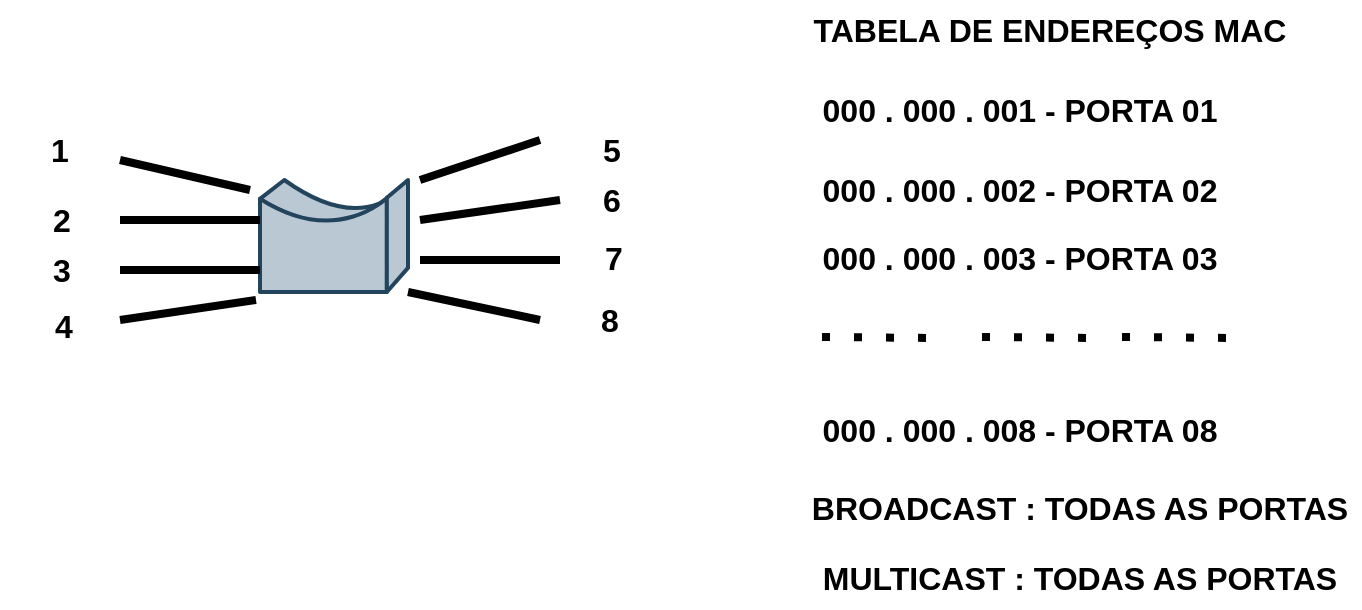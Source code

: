 <mxfile version="22.1.16" type="device">
  <diagram name="Página-1" id="Dk4c0fEfs0IA9ifrQuwE">
    <mxGraphModel dx="1194" dy="716" grid="1" gridSize="10" guides="1" tooltips="1" connect="1" arrows="1" fold="1" page="1" pageScale="1" pageWidth="827" pageHeight="1169" math="0" shadow="0">
      <root>
        <mxCell id="0" />
        <mxCell id="1" parent="0" />
        <mxCell id="o4Y73pE1BpLqy18uyFmv-7" value="" style="shape=mxgraph.cisco.misc.bridge;html=1;pointerEvents=1;dashed=0;strokeWidth=2;verticalLabelPosition=bottom;verticalAlign=top;align=center;outlineConnect=0;fillColor=#bac8d3;strokeColor=#23445d;" vertex="1" parent="1">
          <mxGeometry x="130" y="220" width="74" height="56" as="geometry" />
        </mxCell>
        <mxCell id="o4Y73pE1BpLqy18uyFmv-47" value="" style="endArrow=none;html=1;rounded=0;strokeWidth=4;" edge="1" parent="1">
          <mxGeometry width="50" height="50" relative="1" as="geometry">
            <mxPoint x="210" y="220" as="sourcePoint" />
            <mxPoint x="270" y="200" as="targetPoint" />
          </mxGeometry>
        </mxCell>
        <mxCell id="o4Y73pE1BpLqy18uyFmv-48" value="" style="endArrow=none;html=1;rounded=0;strokeWidth=4;" edge="1" parent="1">
          <mxGeometry width="50" height="50" relative="1" as="geometry">
            <mxPoint x="210" y="240" as="sourcePoint" />
            <mxPoint x="280" y="230" as="targetPoint" />
          </mxGeometry>
        </mxCell>
        <mxCell id="o4Y73pE1BpLqy18uyFmv-49" value="" style="endArrow=none;html=1;rounded=0;strokeWidth=4;" edge="1" parent="1">
          <mxGeometry width="50" height="50" relative="1" as="geometry">
            <mxPoint x="210" y="260" as="sourcePoint" />
            <mxPoint x="280" y="260" as="targetPoint" />
          </mxGeometry>
        </mxCell>
        <mxCell id="o4Y73pE1BpLqy18uyFmv-50" value="" style="endArrow=none;html=1;rounded=0;strokeWidth=4;" edge="1" parent="1">
          <mxGeometry width="50" height="50" relative="1" as="geometry">
            <mxPoint x="204" y="276" as="sourcePoint" />
            <mxPoint x="270" y="290" as="targetPoint" />
          </mxGeometry>
        </mxCell>
        <mxCell id="o4Y73pE1BpLqy18uyFmv-51" value="" style="endArrow=none;html=1;rounded=0;strokeWidth=4;" edge="1" parent="1">
          <mxGeometry width="50" height="50" relative="1" as="geometry">
            <mxPoint x="60" y="210" as="sourcePoint" />
            <mxPoint x="125" y="225" as="targetPoint" />
          </mxGeometry>
        </mxCell>
        <mxCell id="o4Y73pE1BpLqy18uyFmv-52" value="" style="endArrow=none;html=1;rounded=0;strokeWidth=4;" edge="1" parent="1">
          <mxGeometry width="50" height="50" relative="1" as="geometry">
            <mxPoint x="60" y="240" as="sourcePoint" />
            <mxPoint x="130" y="240" as="targetPoint" />
          </mxGeometry>
        </mxCell>
        <mxCell id="o4Y73pE1BpLqy18uyFmv-53" value="" style="endArrow=none;html=1;rounded=0;strokeWidth=4;" edge="1" parent="1">
          <mxGeometry width="50" height="50" relative="1" as="geometry">
            <mxPoint x="60" y="265" as="sourcePoint" />
            <mxPoint x="130" y="265" as="targetPoint" />
          </mxGeometry>
        </mxCell>
        <mxCell id="o4Y73pE1BpLqy18uyFmv-54" value="" style="endArrow=none;html=1;rounded=0;strokeWidth=4;" edge="1" parent="1">
          <mxGeometry width="50" height="50" relative="1" as="geometry">
            <mxPoint x="60" y="290" as="sourcePoint" />
            <mxPoint x="128" y="280" as="targetPoint" />
          </mxGeometry>
        </mxCell>
        <mxCell id="o4Y73pE1BpLqy18uyFmv-55" value="1" style="text;html=1;strokeColor=none;fillColor=none;align=center;verticalAlign=middle;whiteSpace=wrap;rounded=0;fontSize=16;fontStyle=1" vertex="1" parent="1">
          <mxGeometry y="190" width="60" height="30" as="geometry" />
        </mxCell>
        <mxCell id="o4Y73pE1BpLqy18uyFmv-56" value="2" style="text;html=1;strokeColor=none;fillColor=none;align=center;verticalAlign=middle;whiteSpace=wrap;rounded=0;fontSize=16;fontStyle=1" vertex="1" parent="1">
          <mxGeometry x="1" y="225" width="60" height="30" as="geometry" />
        </mxCell>
        <mxCell id="o4Y73pE1BpLqy18uyFmv-57" value="3" style="text;html=1;strokeColor=none;fillColor=none;align=center;verticalAlign=middle;whiteSpace=wrap;rounded=0;fontSize=16;fontStyle=1" vertex="1" parent="1">
          <mxGeometry x="1" y="250" width="60" height="30" as="geometry" />
        </mxCell>
        <mxCell id="o4Y73pE1BpLqy18uyFmv-58" value="4" style="text;html=1;strokeColor=none;fillColor=none;align=center;verticalAlign=middle;whiteSpace=wrap;rounded=0;fontSize=16;fontStyle=1" vertex="1" parent="1">
          <mxGeometry x="2" y="278" width="60" height="30" as="geometry" />
        </mxCell>
        <mxCell id="o4Y73pE1BpLqy18uyFmv-59" value="5" style="text;html=1;strokeColor=none;fillColor=none;align=center;verticalAlign=middle;whiteSpace=wrap;rounded=0;fontSize=16;fontStyle=1" vertex="1" parent="1">
          <mxGeometry x="276" y="190" width="60" height="30" as="geometry" />
        </mxCell>
        <mxCell id="o4Y73pE1BpLqy18uyFmv-60" value="6" style="text;html=1;strokeColor=none;fillColor=none;align=center;verticalAlign=middle;whiteSpace=wrap;rounded=0;fontSize=16;fontStyle=1" vertex="1" parent="1">
          <mxGeometry x="276" y="215" width="60" height="30" as="geometry" />
        </mxCell>
        <mxCell id="o4Y73pE1BpLqy18uyFmv-61" value="7" style="text;html=1;strokeColor=none;fillColor=none;align=center;verticalAlign=middle;whiteSpace=wrap;rounded=0;fontSize=16;fontStyle=1" vertex="1" parent="1">
          <mxGeometry x="277" y="244" width="60" height="30" as="geometry" />
        </mxCell>
        <mxCell id="o4Y73pE1BpLqy18uyFmv-62" value="8" style="text;html=1;strokeColor=none;fillColor=none;align=center;verticalAlign=middle;whiteSpace=wrap;rounded=0;fontSize=16;fontStyle=1" vertex="1" parent="1">
          <mxGeometry x="275" y="275" width="60" height="30" as="geometry" />
        </mxCell>
        <mxCell id="o4Y73pE1BpLqy18uyFmv-63" value="TABELA DE ENDEREÇOS MAC" style="text;html=1;strokeColor=none;fillColor=none;align=center;verticalAlign=middle;whiteSpace=wrap;rounded=0;fontSize=16;fontStyle=1" vertex="1" parent="1">
          <mxGeometry x="400" y="130" width="250" height="30" as="geometry" />
        </mxCell>
        <mxCell id="o4Y73pE1BpLqy18uyFmv-67" value="000 . 000 . 001 - PORTA 01" style="text;html=1;strokeColor=none;fillColor=none;align=center;verticalAlign=middle;whiteSpace=wrap;rounded=0;fontSize=16;fontStyle=1" vertex="1" parent="1">
          <mxGeometry x="400" y="170" width="220" height="30" as="geometry" />
        </mxCell>
        <mxCell id="o4Y73pE1BpLqy18uyFmv-69" value="000 . 000 . 002 - PORTA 02" style="text;html=1;strokeColor=none;fillColor=none;align=center;verticalAlign=middle;whiteSpace=wrap;rounded=0;fontSize=16;fontStyle=1" vertex="1" parent="1">
          <mxGeometry x="400" y="210" width="220" height="30" as="geometry" />
        </mxCell>
        <mxCell id="o4Y73pE1BpLqy18uyFmv-70" value="000 . 000 . 003 - PORTA 03" style="text;html=1;strokeColor=none;fillColor=none;align=center;verticalAlign=middle;whiteSpace=wrap;rounded=0;fontSize=16;fontStyle=1" vertex="1" parent="1">
          <mxGeometry x="400" y="244" width="220" height="30" as="geometry" />
        </mxCell>
        <mxCell id="o4Y73pE1BpLqy18uyFmv-71" value="" style="endArrow=none;dashed=1;html=1;dashPattern=1 3;strokeWidth=4;rounded=0;" edge="1" parent="1">
          <mxGeometry width="50" height="50" relative="1" as="geometry">
            <mxPoint x="411" y="298.5" as="sourcePoint" />
            <mxPoint x="467" y="299" as="targetPoint" />
          </mxGeometry>
        </mxCell>
        <mxCell id="o4Y73pE1BpLqy18uyFmv-72" value="" style="endArrow=none;dashed=1;html=1;dashPattern=1 3;strokeWidth=4;rounded=0;" edge="1" parent="1">
          <mxGeometry width="50" height="50" relative="1" as="geometry">
            <mxPoint x="491" y="298.5" as="sourcePoint" />
            <mxPoint x="547" y="299" as="targetPoint" />
          </mxGeometry>
        </mxCell>
        <mxCell id="o4Y73pE1BpLqy18uyFmv-73" value="" style="endArrow=none;dashed=1;html=1;dashPattern=1 3;strokeWidth=4;rounded=0;" edge="1" parent="1">
          <mxGeometry width="50" height="50" relative="1" as="geometry">
            <mxPoint x="561" y="298.5" as="sourcePoint" />
            <mxPoint x="617" y="299" as="targetPoint" />
          </mxGeometry>
        </mxCell>
        <mxCell id="o4Y73pE1BpLqy18uyFmv-74" value="000 . 000 . 008 - PORTA 08" style="text;html=1;strokeColor=none;fillColor=none;align=center;verticalAlign=middle;whiteSpace=wrap;rounded=0;fontSize=16;fontStyle=1" vertex="1" parent="1">
          <mxGeometry x="400" y="330" width="220" height="30" as="geometry" />
        </mxCell>
        <mxCell id="o4Y73pE1BpLqy18uyFmv-75" value="BROADCAST : TODAS AS PORTAS" style="text;html=1;strokeColor=none;fillColor=none;align=center;verticalAlign=middle;whiteSpace=wrap;rounded=0;fontSize=16;fontStyle=1" vertex="1" parent="1">
          <mxGeometry x="400" y="369" width="280" height="30" as="geometry" />
        </mxCell>
        <mxCell id="o4Y73pE1BpLqy18uyFmv-76" value="MULTICAST : TODAS AS PORTAS" style="text;html=1;strokeColor=none;fillColor=none;align=center;verticalAlign=middle;whiteSpace=wrap;rounded=0;fontSize=16;fontStyle=1" vertex="1" parent="1">
          <mxGeometry x="400" y="404" width="280" height="30" as="geometry" />
        </mxCell>
      </root>
    </mxGraphModel>
  </diagram>
</mxfile>
